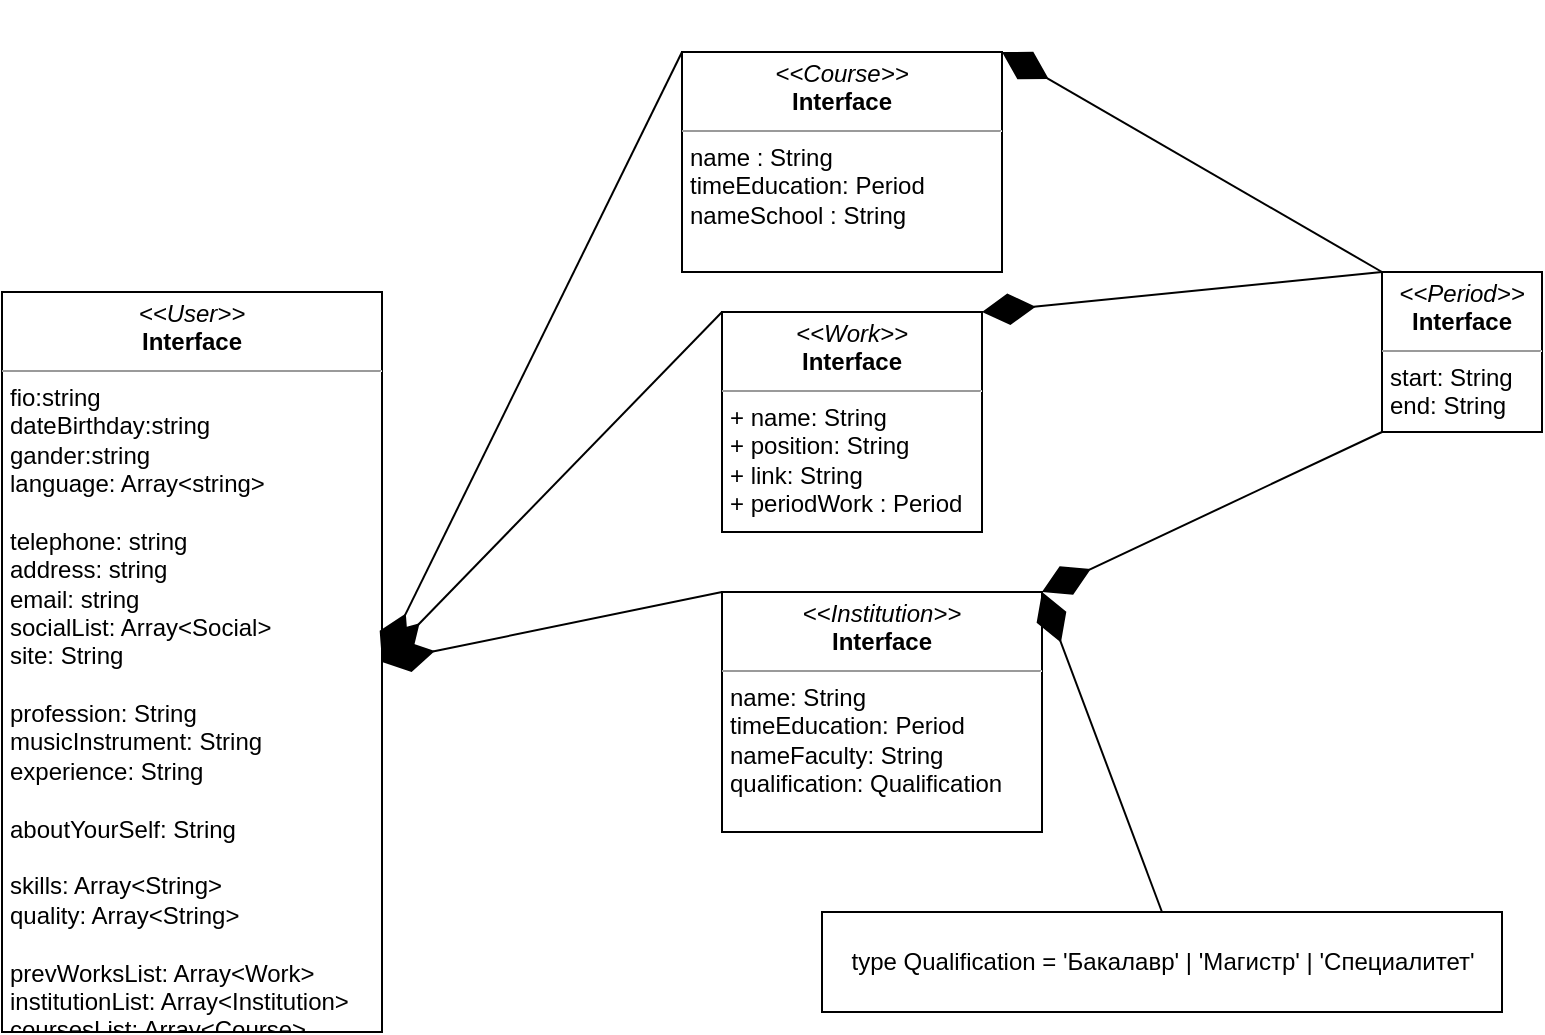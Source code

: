 <mxfile version="14.7.0" type="device"><diagram id="R2lEEEUBdFMjLlhIrx00" name="Page-1"><mxGraphModel dx="1422" dy="778" grid="1" gridSize="10" guides="1" tooltips="1" connect="1" arrows="1" fold="1" page="1" pageScale="1" pageWidth="850" pageHeight="1100" math="0" shadow="0" extFonts="Permanent Marker^https://fonts.googleapis.com/css?family=Permanent+Marker"><root><mxCell id="0"/><mxCell id="1" parent="0"/><mxCell id="aqTcvLwImgqYX90jD4jL-1" value="&lt;p style=&quot;margin: 0px ; margin-top: 4px ; text-align: center&quot;&gt;&lt;i&gt;&amp;lt;&amp;lt;User&amp;gt;&amp;gt;&lt;/i&gt;&lt;br&gt;&lt;b&gt;Interface&lt;/b&gt;&lt;/p&gt;&lt;hr size=&quot;1&quot;&gt;&lt;p style=&quot;margin: 0px ; margin-left: 4px&quot;&gt;fio:string&lt;/p&gt;&lt;p style=&quot;margin: 0px ; margin-left: 4px&quot;&gt;dateBirthday:string&amp;nbsp;&lt;/p&gt;&lt;p style=&quot;margin: 0px ; margin-left: 4px&quot;&gt;gander:string&lt;/p&gt;&lt;p style=&quot;margin: 0px ; margin-left: 4px&quot;&gt;language: Array&amp;lt;string&amp;gt;&lt;/p&gt;&lt;p style=&quot;margin: 0px ; margin-left: 4px&quot;&gt;&lt;br&gt;&lt;/p&gt;&lt;p style=&quot;margin: 0px ; margin-left: 4px&quot;&gt;telephone: string&lt;/p&gt;&lt;p style=&quot;margin: 0px ; margin-left: 4px&quot;&gt;address: string&lt;/p&gt;&lt;p style=&quot;margin: 0px ; margin-left: 4px&quot;&gt;email: string&lt;/p&gt;&lt;p style=&quot;margin: 0px ; margin-left: 4px&quot;&gt;socialList: Array&amp;lt;Social&amp;gt;&lt;/p&gt;&lt;p style=&quot;margin: 0px ; margin-left: 4px&quot;&gt;site: String&lt;/p&gt;&lt;p style=&quot;margin: 0px ; margin-left: 4px&quot;&gt;&lt;br&gt;&lt;/p&gt;&lt;p style=&quot;margin: 0px ; margin-left: 4px&quot;&gt;profession: String&lt;/p&gt;&lt;p style=&quot;margin: 0px ; margin-left: 4px&quot;&gt;musicInstrument: String&lt;/p&gt;&lt;p style=&quot;margin: 0px ; margin-left: 4px&quot;&gt;experience: String&lt;/p&gt;&lt;p style=&quot;margin: 0px ; margin-left: 4px&quot;&gt;&lt;br&gt;&lt;/p&gt;&lt;p style=&quot;margin: 0px ; margin-left: 4px&quot;&gt;aboutYourSelf: String&amp;nbsp;&lt;/p&gt;&lt;p style=&quot;margin: 0px ; margin-left: 4px&quot;&gt;&lt;br&gt;&lt;/p&gt;&lt;p style=&quot;margin: 0px ; margin-left: 4px&quot;&gt;skills: Array&amp;lt;String&amp;gt;&lt;/p&gt;&lt;p style=&quot;margin: 0px ; margin-left: 4px&quot;&gt;quality: Array&amp;lt;String&amp;gt;&lt;/p&gt;&lt;p style=&quot;margin: 0px ; margin-left: 4px&quot;&gt;&lt;br&gt;&lt;/p&gt;&lt;p style=&quot;margin: 0px ; margin-left: 4px&quot;&gt;prevWorksList: Array&amp;lt;Work&amp;gt;&lt;/p&gt;&lt;p style=&quot;margin: 0px ; margin-left: 4px&quot;&gt;institutionList: Array&amp;lt;Institution&amp;gt;&lt;/p&gt;&lt;p style=&quot;margin: 0px ; margin-left: 4px&quot;&gt;coursesList: Array&amp;lt;Course&amp;gt;&lt;/p&gt;" style="verticalAlign=top;align=left;overflow=fill;fontSize=12;fontFamily=Helvetica;html=1;" vertex="1" parent="1"><mxGeometry x="60" y="180" width="190" height="370" as="geometry"/></mxCell><mxCell id="aqTcvLwImgqYX90jD4jL-2" value="&lt;p style=&quot;margin: 0px ; margin-top: 4px ; text-align: center&quot;&gt;&lt;i&gt;&amp;lt;&amp;lt;Work&amp;gt;&amp;gt;&lt;/i&gt;&lt;br&gt;&lt;b&gt;Interface&lt;/b&gt;&lt;/p&gt;&lt;hr size=&quot;1&quot;&gt;&lt;p style=&quot;margin: 0px ; margin-left: 4px&quot;&gt;+ name: String&lt;/p&gt;&lt;p style=&quot;margin: 0px ; margin-left: 4px&quot;&gt;+ position: String&lt;/p&gt;&lt;p style=&quot;margin: 0px ; margin-left: 4px&quot;&gt;+ link: String&lt;/p&gt;&lt;p style=&quot;margin: 0px ; margin-left: 4px&quot;&gt;+ periodWork : Period&amp;nbsp;&lt;/p&gt;" style="verticalAlign=top;align=left;overflow=fill;fontSize=12;fontFamily=Helvetica;html=1;" vertex="1" parent="1"><mxGeometry x="420" y="190" width="130" height="110" as="geometry"/></mxCell><mxCell id="aqTcvLwImgqYX90jD4jL-3" value="&lt;p style=&quot;margin: 0px ; margin-top: 4px ; text-align: center&quot;&gt;&lt;i&gt;&amp;lt;&amp;lt;Period&amp;gt;&amp;gt;&lt;/i&gt;&lt;br&gt;&lt;b&gt;Interface&lt;/b&gt;&lt;/p&gt;&lt;hr size=&quot;1&quot;&gt;&lt;p style=&quot;margin: 0px ; margin-left: 4px&quot;&gt;start: String&lt;/p&gt;&lt;p style=&quot;margin: 0px ; margin-left: 4px&quot;&gt;end: String&lt;/p&gt;" style="verticalAlign=top;align=left;overflow=fill;fontSize=12;fontFamily=Helvetica;html=1;" vertex="1" parent="1"><mxGeometry x="750" y="170" width="80" height="80" as="geometry"/></mxCell><mxCell id="aqTcvLwImgqYX90jD4jL-4" value="&lt;p style=&quot;margin: 0px ; margin-top: 4px ; text-align: center&quot;&gt;&lt;i&gt;&amp;lt;&amp;lt;Institution&amp;gt;&amp;gt;&lt;/i&gt;&lt;br&gt;&lt;b&gt;Interface&lt;/b&gt;&lt;/p&gt;&lt;hr size=&quot;1&quot;&gt;&lt;p style=&quot;margin: 0px ; margin-left: 4px&quot;&gt;name: String&lt;/p&gt;&lt;p style=&quot;margin: 0px ; margin-left: 4px&quot;&gt;timeEducation: Period&lt;/p&gt;&lt;p style=&quot;margin: 0px ; margin-left: 4px&quot;&gt;nameFaculty: String&lt;/p&gt;&lt;p style=&quot;margin: 0px ; margin-left: 4px&quot;&gt;qualification: Qualification&amp;nbsp;&lt;/p&gt;" style="verticalAlign=top;align=left;overflow=fill;fontSize=12;fontFamily=Helvetica;html=1;" vertex="1" parent="1"><mxGeometry x="420" y="330" width="160" height="120" as="geometry"/></mxCell><mxCell id="aqTcvLwImgqYX90jD4jL-5" value="&lt;p style=&quot;margin: 0px ; margin-top: 4px ; text-align: center&quot;&gt;&lt;i&gt;&amp;lt;&amp;lt;Course&amp;gt;&amp;gt;&lt;/i&gt;&lt;br&gt;&lt;b&gt;Interface&lt;/b&gt;&lt;/p&gt;&lt;hr size=&quot;1&quot;&gt;&lt;p style=&quot;margin: 0px ; margin-left: 4px&quot;&gt;&lt;span&gt;name : String&lt;/span&gt;&lt;/p&gt;&lt;p style=&quot;margin: 0px ; margin-left: 4px&quot;&gt;timeEducation: Period&lt;/p&gt;&lt;p style=&quot;margin: 0px ; margin-left: 4px&quot;&gt;nameSchool : String&lt;/p&gt;" style="verticalAlign=top;align=left;overflow=fill;fontSize=12;fontFamily=Helvetica;html=1;" vertex="1" parent="1"><mxGeometry x="400" y="60" width="160" height="110" as="geometry"/></mxCell><mxCell id="aqTcvLwImgqYX90jD4jL-6" value="" style="endArrow=diamondThin;endFill=1;endSize=24;html=1;entryX=1;entryY=0;entryDx=0;entryDy=0;exitX=0;exitY=0;exitDx=0;exitDy=0;" edge="1" parent="1" source="aqTcvLwImgqYX90jD4jL-3" target="aqTcvLwImgqYX90jD4jL-2"><mxGeometry width="160" relative="1" as="geometry"><mxPoint x="350" y="540" as="sourcePoint"/><mxPoint x="510" y="540" as="targetPoint"/></mxGeometry></mxCell><mxCell id="aqTcvLwImgqYX90jD4jL-7" value="" style="endArrow=diamondThin;endFill=1;endSize=24;html=1;entryX=1;entryY=0;entryDx=0;entryDy=0;exitX=0;exitY=1;exitDx=0;exitDy=0;" edge="1" parent="1" source="aqTcvLwImgqYX90jD4jL-3" target="aqTcvLwImgqYX90jD4jL-4"><mxGeometry width="160" relative="1" as="geometry"><mxPoint x="350" y="540" as="sourcePoint"/><mxPoint x="510" y="540" as="targetPoint"/></mxGeometry></mxCell><mxCell id="aqTcvLwImgqYX90jD4jL-8" value="" style="endArrow=diamondThin;endFill=1;endSize=24;html=1;exitX=0;exitY=0;exitDx=0;exitDy=0;entryX=1;entryY=0;entryDx=0;entryDy=0;" edge="1" parent="1" source="aqTcvLwImgqYX90jD4jL-3" target="aqTcvLwImgqYX90jD4jL-5"><mxGeometry width="160" relative="1" as="geometry"><mxPoint x="350" y="540" as="sourcePoint"/><mxPoint x="510" y="540" as="targetPoint"/></mxGeometry></mxCell><mxCell id="aqTcvLwImgqYX90jD4jL-9" value="type Qualification = 'Бакалавр' | 'Магистр' | 'Специалитет'" style="html=1;" vertex="1" parent="1"><mxGeometry x="470" y="490" width="340" height="50" as="geometry"/></mxCell><mxCell id="aqTcvLwImgqYX90jD4jL-10" value="" style="endArrow=diamondThin;endFill=1;endSize=24;html=1;entryX=1;entryY=0;entryDx=0;entryDy=0;exitX=0.5;exitY=0;exitDx=0;exitDy=0;" edge="1" parent="1" source="aqTcvLwImgqYX90jD4jL-9" target="aqTcvLwImgqYX90jD4jL-4"><mxGeometry width="160" relative="1" as="geometry"><mxPoint x="350" y="540" as="sourcePoint"/><mxPoint x="510" y="540" as="targetPoint"/></mxGeometry></mxCell><mxCell id="aqTcvLwImgqYX90jD4jL-11" value="" style="endArrow=diamondThin;endFill=1;endSize=24;html=1;exitX=0;exitY=0;exitDx=0;exitDy=0;entryX=1;entryY=0.5;entryDx=0;entryDy=0;" edge="1" parent="1" source="aqTcvLwImgqYX90jD4jL-5" target="aqTcvLwImgqYX90jD4jL-1"><mxGeometry width="160" relative="1" as="geometry"><mxPoint x="350" y="400" as="sourcePoint"/><mxPoint x="510" y="400" as="targetPoint"/></mxGeometry></mxCell><mxCell id="aqTcvLwImgqYX90jD4jL-12" value="" style="endArrow=diamondThin;endFill=1;endSize=24;html=1;entryX=1;entryY=0.5;entryDx=0;entryDy=0;exitX=0;exitY=0;exitDx=0;exitDy=0;" edge="1" parent="1" source="aqTcvLwImgqYX90jD4jL-4" target="aqTcvLwImgqYX90jD4jL-1"><mxGeometry width="160" relative="1" as="geometry"><mxPoint x="350" y="400" as="sourcePoint"/><mxPoint x="510" y="400" as="targetPoint"/></mxGeometry></mxCell><mxCell id="aqTcvLwImgqYX90jD4jL-13" value="" style="endArrow=diamondThin;endFill=1;endSize=24;html=1;entryX=1;entryY=0.5;entryDx=0;entryDy=0;exitX=0;exitY=0;exitDx=0;exitDy=0;" edge="1" parent="1" source="aqTcvLwImgqYX90jD4jL-2" target="aqTcvLwImgqYX90jD4jL-1"><mxGeometry width="160" relative="1" as="geometry"><mxPoint x="350" y="400" as="sourcePoint"/><mxPoint x="510" y="400" as="targetPoint"/></mxGeometry></mxCell></root></mxGraphModel></diagram></mxfile>